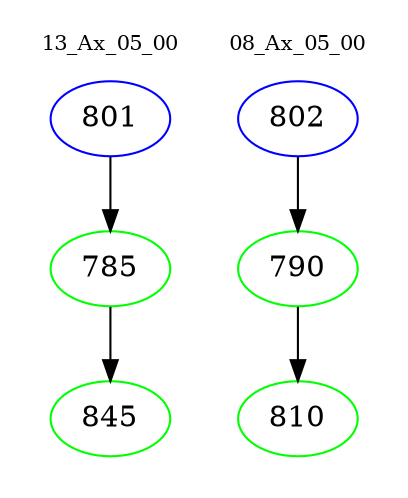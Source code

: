digraph{
subgraph cluster_0 {
color = white
label = "13_Ax_05_00";
fontsize=10;
T0_801 [label="801", color="blue"]
T0_801 -> T0_785 [color="black"]
T0_785 [label="785", color="green"]
T0_785 -> T0_845 [color="black"]
T0_845 [label="845", color="green"]
}
subgraph cluster_1 {
color = white
label = "08_Ax_05_00";
fontsize=10;
T1_802 [label="802", color="blue"]
T1_802 -> T1_790 [color="black"]
T1_790 [label="790", color="green"]
T1_790 -> T1_810 [color="black"]
T1_810 [label="810", color="green"]
}
}
